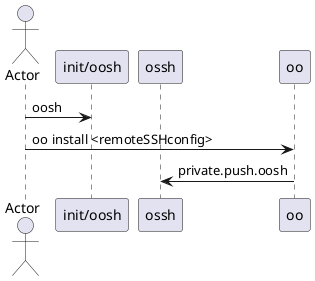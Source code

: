 @startuml
actor Actor as a
participant "init/oosh" as oosh 
participant ossh
participant oo

a -> oosh: oosh
a -> oo: oo install <remoteSSHconfig> 
oo -> ossh: private.push.oosh

@enduml